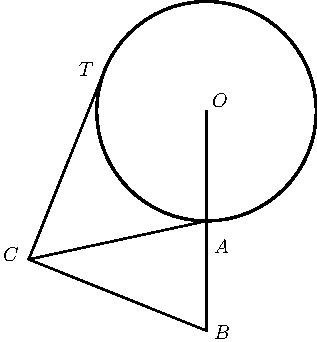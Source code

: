 import graph; size(6cm); real lsf=0.5; pen dps=linewidth(0.7)+fontsize(10); defaultpen(dps); pen ds=black; real xmin=-2.248405331272069,xmax=2.126874024343422,ymin=-0.9048746337499113,ymax=2.1361751697881872; 
pair O=(0.,1.), B=(0.,0.), A=(0.,0.5), T=(-0.46402403665207437,1.1862302161549365), C=(-0.8096852232392822,0.3249569897913936); 
draw(O--B,linewidth(0.8)); draw(circle(O,0.5),linewidth(1.2)); draw(C--T,linewidth(0.8)); draw(C--B,linewidth(0.8)); draw(C--A,linewidth(0.8)); 
dot(O,linewidth(1.pt)+ds); label("$O$",(0.015526727837974135,1.0077576230844356),NE*lsf); dot(B,linewidth(1.pt)+ds); label("$B$",(0.026172176391783115,-0.049690266593922894),NE*lsf); dot(A,linewidth(1.pt)+ds); label("$A$",(0.026172176391783115,0.3441913298970093),NE*lsf); dot(T,linewidth(1.pt)+ds); label("$T$",(-0.5912638397291378,1.149696937135222),NE*lsf); dot(C,linewidth(1.pt)+ds); label("$C$",(-0.9390151591535645,0.3087065013843127),NE*lsf); 
clip((xmin,ymin)--(xmin,ymax)--(xmax,ymax)--(xmax,ymin)--cycle); 